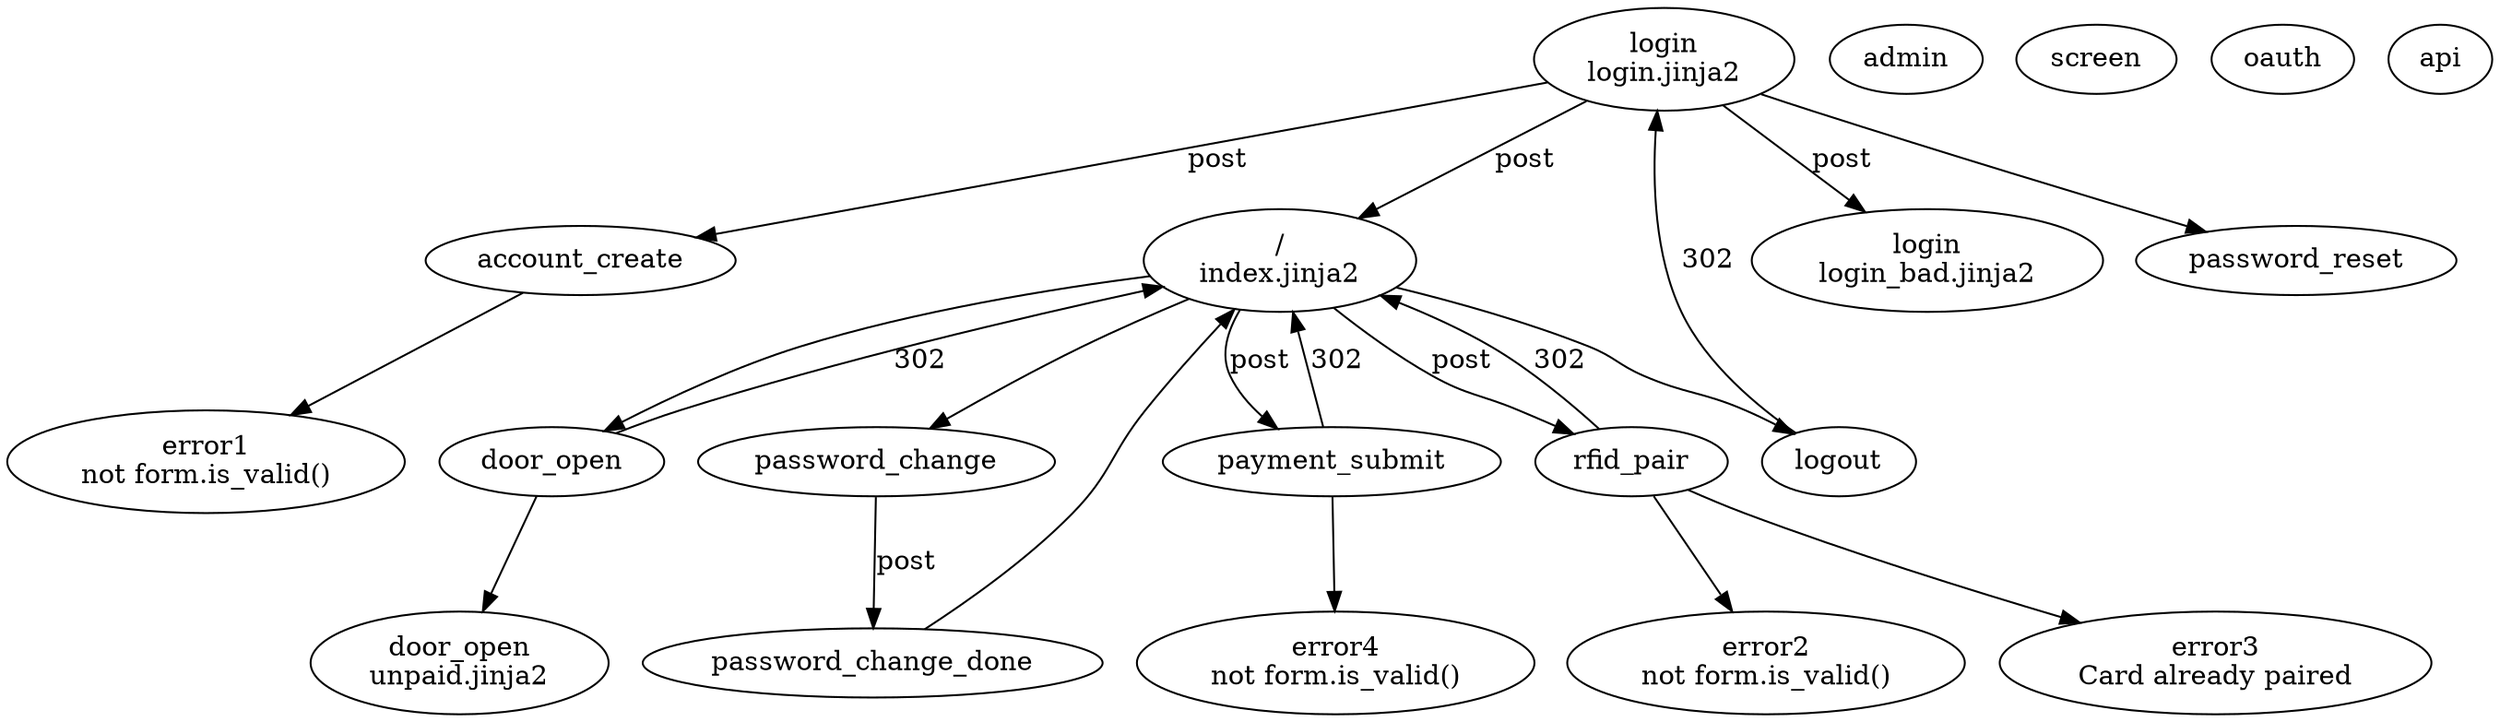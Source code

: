 #
# Outline of the various pages and how they link to each other
#

digraph g{

    # All the templates, with internal names for them
    account_create;
    index [label="/\nindex.jinja2"];
    login [label="\N\nlogin.jinja2"];
    login_bad [label="login\nlogin_bad.jinja2"];
    door_open_bad [label="door_open\nunpaid.jinja2"];

    error1 [label="\N\nnot form.is_valid()"];
    error2 [label="\N\nnot form.is_valid()"];
    error3 [label="\N\nCard already paired"];
    error4 [label="\N\nnot form.is_valid()"];

    login -> login_bad [label=post];
    login -> password_reset;
    login -> account_create [label=post];
    login -> index [label=post];

    account_create -> error1;

    index -> door_open;
    door_open -> door_open_bad;
    door_open -> index [label=302];

    index -> password_change;
    password_change -> password_change_done [label=post];
    password_change_done -> index;

    index -> payment_submit [label=post];
    payment_submit -> index [label=302];
    payment_submit -> error4;

    index -> rfid_pair [label=post];
    rfid_pair -> index [label=302];
    rfid_pair -> error2;
    rfid_pair -> error3;

    index -> logout;
    logout -> login [label=302];


    admin;
    screen;
    oauth;
    api;
}
